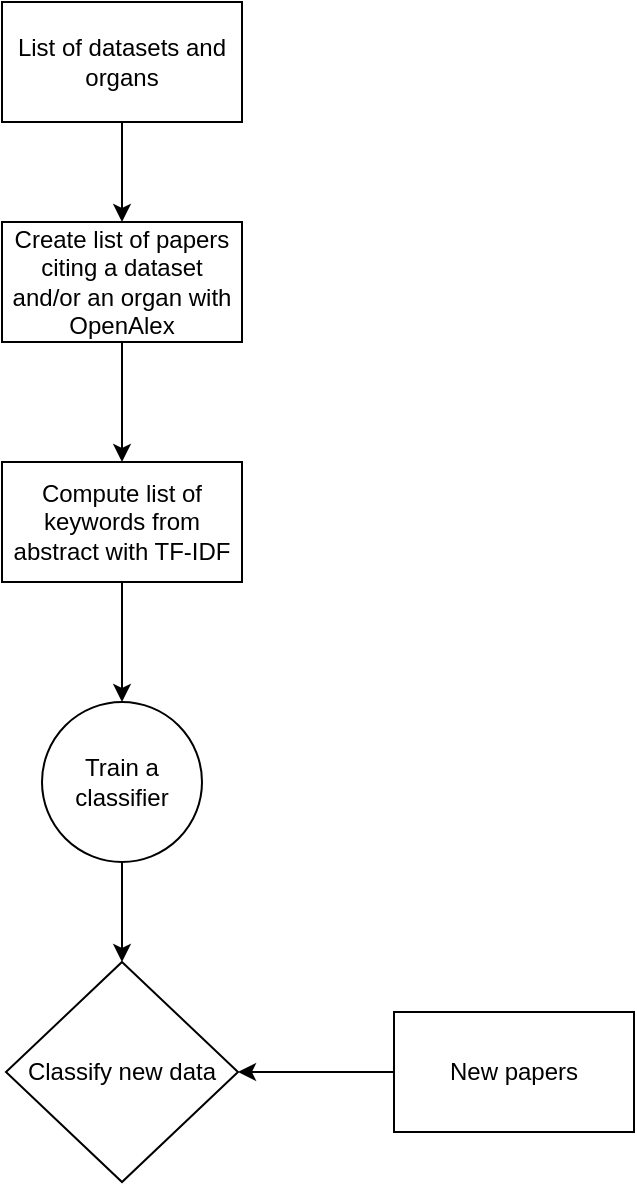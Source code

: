 <mxfile version="21.0.8" type="device"><diagram name="Page-1" id="ctcj7dsT2X6OkUagEgMK"><mxGraphModel dx="1360" dy="729" grid="1" gridSize="10" guides="1" tooltips="1" connect="1" arrows="1" fold="1" page="1" pageScale="1" pageWidth="827" pageHeight="1169" math="0" shadow="0"><root><mxCell id="0"/><mxCell id="1" parent="0"/><mxCell id="c3wDQSgCESyC1UjgPivF-3" value="" style="edgeStyle=orthogonalEdgeStyle;rounded=0;orthogonalLoop=1;jettySize=auto;html=1;" edge="1" parent="1" source="c3wDQSgCESyC1UjgPivF-1" target="c3wDQSgCESyC1UjgPivF-2"><mxGeometry relative="1" as="geometry"/></mxCell><mxCell id="c3wDQSgCESyC1UjgPivF-1" value="List of datasets and organs" style="rounded=0;whiteSpace=wrap;html=1;" vertex="1" parent="1"><mxGeometry x="354" y="30" width="120" height="60" as="geometry"/></mxCell><mxCell id="c3wDQSgCESyC1UjgPivF-5" value="" style="edgeStyle=orthogonalEdgeStyle;rounded=0;orthogonalLoop=1;jettySize=auto;html=1;" edge="1" parent="1" source="c3wDQSgCESyC1UjgPivF-2" target="c3wDQSgCESyC1UjgPivF-4"><mxGeometry relative="1" as="geometry"/></mxCell><mxCell id="c3wDQSgCESyC1UjgPivF-2" value="&lt;div&gt;Create list of papers&lt;/div&gt;&lt;div&gt;citing a dataset and/or an organ with OpenAlex&lt;/div&gt;" style="rounded=0;whiteSpace=wrap;html=1;" vertex="1" parent="1"><mxGeometry x="354" y="140" width="120" height="60" as="geometry"/></mxCell><mxCell id="c3wDQSgCESyC1UjgPivF-10" value="" style="edgeStyle=orthogonalEdgeStyle;rounded=0;orthogonalLoop=1;jettySize=auto;html=1;" edge="1" parent="1" source="c3wDQSgCESyC1UjgPivF-4" target="c3wDQSgCESyC1UjgPivF-9"><mxGeometry relative="1" as="geometry"/></mxCell><mxCell id="c3wDQSgCESyC1UjgPivF-4" value="Compute list of keywords from abstract with TF-IDF" style="rounded=0;whiteSpace=wrap;html=1;" vertex="1" parent="1"><mxGeometry x="354" y="260" width="120" height="60" as="geometry"/></mxCell><mxCell id="c3wDQSgCESyC1UjgPivF-12" value="" style="edgeStyle=orthogonalEdgeStyle;rounded=0;orthogonalLoop=1;jettySize=auto;html=1;" edge="1" parent="1" source="c3wDQSgCESyC1UjgPivF-9" target="c3wDQSgCESyC1UjgPivF-11"><mxGeometry relative="1" as="geometry"/></mxCell><mxCell id="c3wDQSgCESyC1UjgPivF-9" value="Train a classifier" style="ellipse;whiteSpace=wrap;html=1;rounded=0;" vertex="1" parent="1"><mxGeometry x="374" y="380" width="80" height="80" as="geometry"/></mxCell><mxCell id="c3wDQSgCESyC1UjgPivF-11" value="Classify new data" style="rhombus;whiteSpace=wrap;html=1;rounded=0;" vertex="1" parent="1"><mxGeometry x="356" y="510" width="116" height="110" as="geometry"/></mxCell><mxCell id="c3wDQSgCESyC1UjgPivF-14" value="" style="edgeStyle=orthogonalEdgeStyle;rounded=0;orthogonalLoop=1;jettySize=auto;html=1;" edge="1" parent="1" source="c3wDQSgCESyC1UjgPivF-13" target="c3wDQSgCESyC1UjgPivF-11"><mxGeometry relative="1" as="geometry"/></mxCell><mxCell id="c3wDQSgCESyC1UjgPivF-13" value="New papers" style="rounded=0;whiteSpace=wrap;html=1;" vertex="1" parent="1"><mxGeometry x="550" y="535" width="120" height="60" as="geometry"/></mxCell></root></mxGraphModel></diagram></mxfile>